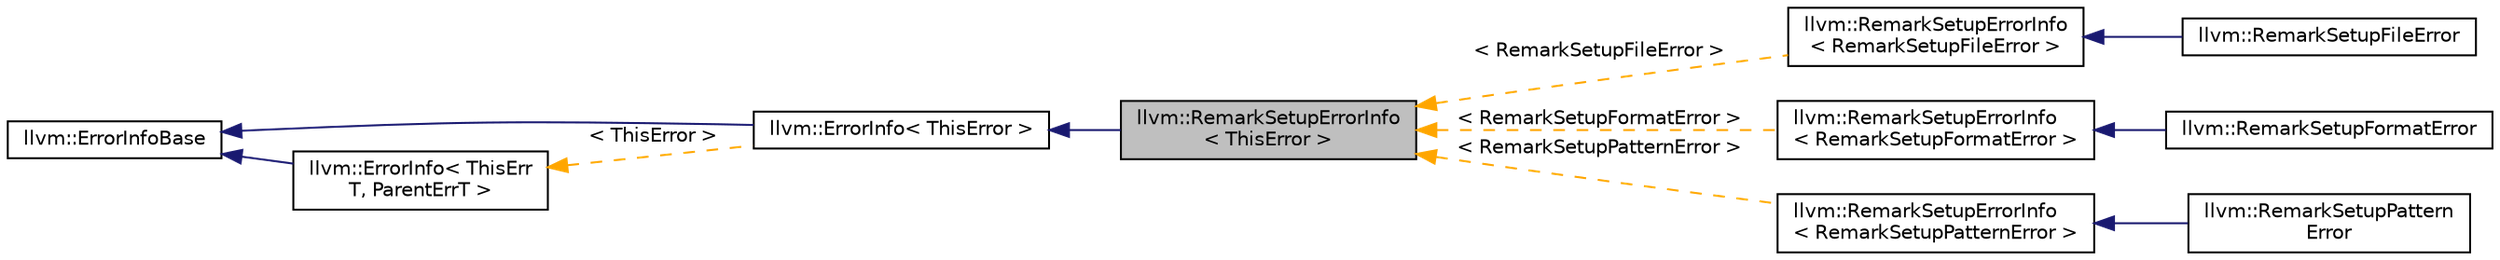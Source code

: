 digraph "llvm::RemarkSetupErrorInfo&lt; ThisError &gt;"
{
 // LATEX_PDF_SIZE
  bgcolor="transparent";
  edge [fontname="Helvetica",fontsize="10",labelfontname="Helvetica",labelfontsize="10"];
  node [fontname="Helvetica",fontsize="10",shape="box"];
  rankdir="LR";
  Node1 [label="llvm::RemarkSetupErrorInfo\l\< ThisError \>",height=0.2,width=0.4,color="black", fillcolor="grey75", style="filled", fontcolor="black",tooltip=" "];
  Node2 -> Node1 [dir="back",color="midnightblue",fontsize="10",style="solid",fontname="Helvetica"];
  Node2 [label="llvm::ErrorInfo\< ThisError \>",height=0.2,width=0.4,color="black",URL="$classllvm_1_1ErrorInfo.html",tooltip=" "];
  Node3 -> Node2 [dir="back",color="midnightblue",fontsize="10",style="solid",fontname="Helvetica"];
  Node3 [label="llvm::ErrorInfoBase",height=0.2,width=0.4,color="black",URL="$classllvm_1_1ErrorInfoBase.html",tooltip="Base class for error info classes."];
  Node4 -> Node2 [dir="back",color="orange",fontsize="10",style="dashed",label=" \< ThisError \>" ,fontname="Helvetica"];
  Node4 [label="llvm::ErrorInfo\< ThisErr\lT, ParentErrT \>",height=0.2,width=0.4,color="black",URL="$classllvm_1_1ErrorInfo.html",tooltip="Base class for user error types."];
  Node3 -> Node4 [dir="back",color="midnightblue",fontsize="10",style="solid",fontname="Helvetica"];
  Node1 -> Node5 [dir="back",color="orange",fontsize="10",style="dashed",label=" \< RemarkSetupFileError \>" ,fontname="Helvetica"];
  Node5 [label="llvm::RemarkSetupErrorInfo\l\< RemarkSetupFileError \>",height=0.2,width=0.4,color="black",URL="$structllvm_1_1RemarkSetupErrorInfo.html",tooltip=" "];
  Node5 -> Node6 [dir="back",color="midnightblue",fontsize="10",style="solid",fontname="Helvetica"];
  Node6 [label="llvm::RemarkSetupFileError",height=0.2,width=0.4,color="black",URL="$structllvm_1_1RemarkSetupFileError.html",tooltip=" "];
  Node1 -> Node7 [dir="back",color="orange",fontsize="10",style="dashed",label=" \< RemarkSetupFormatError \>" ,fontname="Helvetica"];
  Node7 [label="llvm::RemarkSetupErrorInfo\l\< RemarkSetupFormatError \>",height=0.2,width=0.4,color="black",URL="$structllvm_1_1RemarkSetupErrorInfo.html",tooltip=" "];
  Node7 -> Node8 [dir="back",color="midnightblue",fontsize="10",style="solid",fontname="Helvetica"];
  Node8 [label="llvm::RemarkSetupFormatError",height=0.2,width=0.4,color="black",URL="$structllvm_1_1RemarkSetupFormatError.html",tooltip=" "];
  Node1 -> Node9 [dir="back",color="orange",fontsize="10",style="dashed",label=" \< RemarkSetupPatternError \>" ,fontname="Helvetica"];
  Node9 [label="llvm::RemarkSetupErrorInfo\l\< RemarkSetupPatternError \>",height=0.2,width=0.4,color="black",URL="$structllvm_1_1RemarkSetupErrorInfo.html",tooltip=" "];
  Node9 -> Node10 [dir="back",color="midnightblue",fontsize="10",style="solid",fontname="Helvetica"];
  Node10 [label="llvm::RemarkSetupPattern\lError",height=0.2,width=0.4,color="black",URL="$structllvm_1_1RemarkSetupPatternError.html",tooltip=" "];
}
